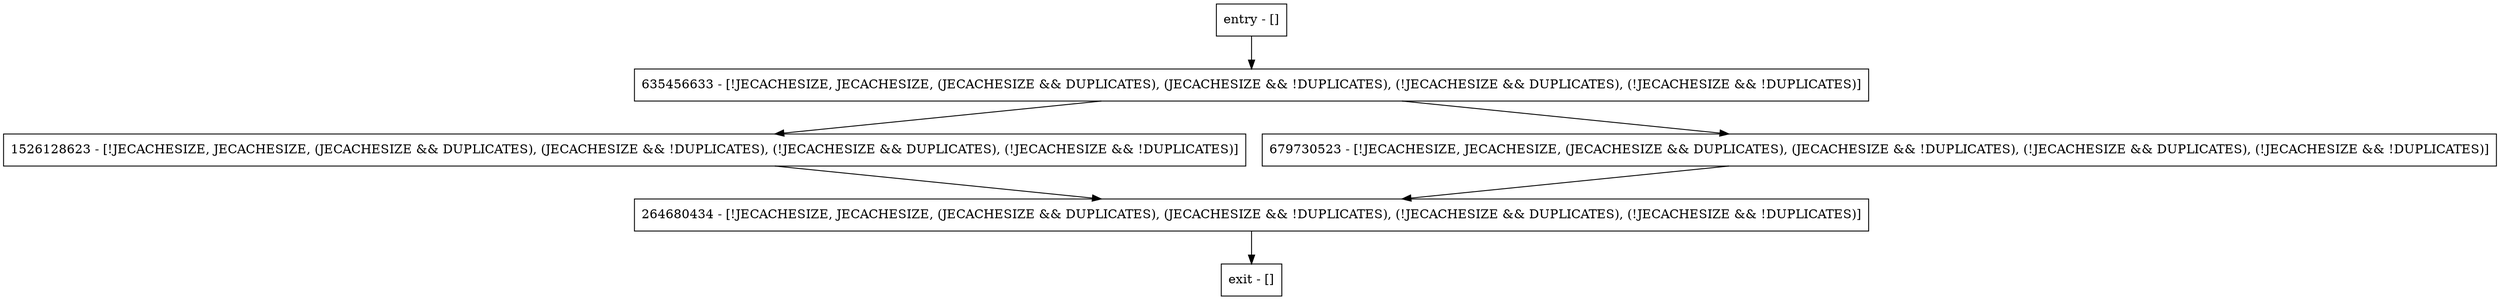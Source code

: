 digraph get {
node [shape=record];
entry [label="entry - []"];
exit [label="exit - []"];
1526128623 [label="1526128623 - [!JECACHESIZE, JECACHESIZE, (JECACHESIZE && DUPLICATES), (JECACHESIZE && !DUPLICATES), (!JECACHESIZE && DUPLICATES), (!JECACHESIZE && !DUPLICATES)]"];
264680434 [label="264680434 - [!JECACHESIZE, JECACHESIZE, (JECACHESIZE && DUPLICATES), (JECACHESIZE && !DUPLICATES), (!JECACHESIZE && DUPLICATES), (!JECACHESIZE && !DUPLICATES)]"];
679730523 [label="679730523 - [!JECACHESIZE, JECACHESIZE, (JECACHESIZE && DUPLICATES), (JECACHESIZE && !DUPLICATES), (!JECACHESIZE && DUPLICATES), (!JECACHESIZE && !DUPLICATES)]"];
635456633 [label="635456633 - [!JECACHESIZE, JECACHESIZE, (JECACHESIZE && DUPLICATES), (JECACHESIZE && !DUPLICATES), (!JECACHESIZE && DUPLICATES), (!JECACHESIZE && !DUPLICATES)]"];
entry;
exit;
entry -> 635456633;
1526128623 -> 264680434;
264680434 -> exit;
679730523 -> 264680434;
635456633 -> 1526128623;
635456633 -> 679730523;
}
